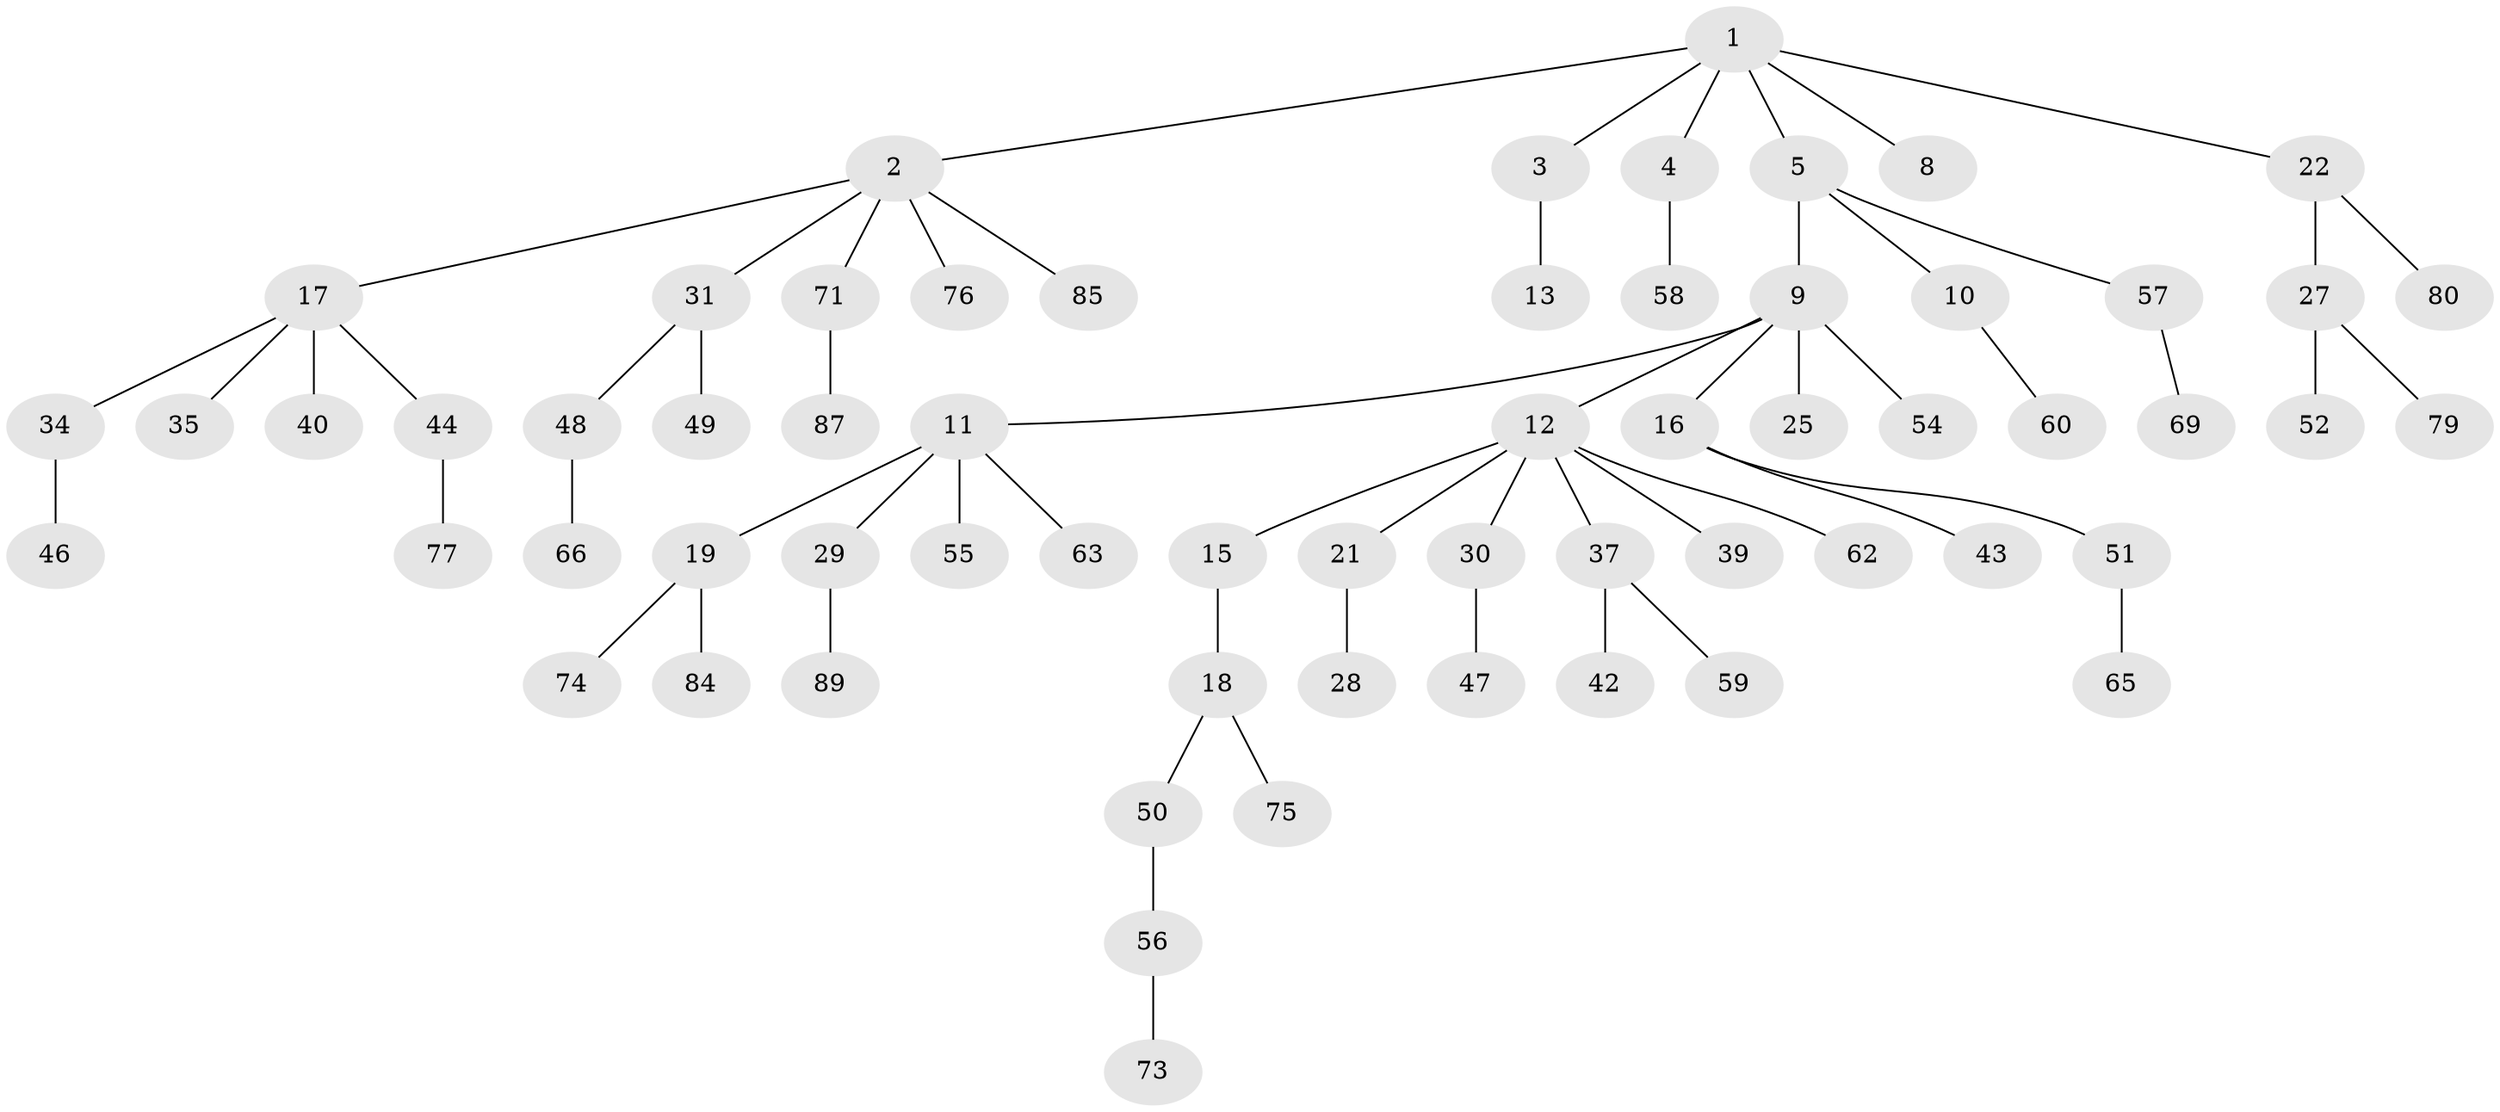 // Generated by graph-tools (version 1.1) at 2025/52/02/27/25 19:52:12]
// undirected, 63 vertices, 62 edges
graph export_dot {
graph [start="1"]
  node [color=gray90,style=filled];
  1 [super="+6"];
  2 [super="+36"];
  3 [super="+23"];
  4;
  5 [super="+7"];
  8 [super="+86"];
  9;
  10;
  11 [super="+14"];
  12 [super="+24"];
  13;
  15;
  16 [super="+41"];
  17 [super="+38"];
  18;
  19 [super="+20"];
  21 [super="+26"];
  22 [super="+90"];
  25;
  27 [super="+78"];
  28 [super="+67"];
  29 [super="+33"];
  30;
  31 [super="+32"];
  34 [super="+53"];
  35;
  37 [super="+72"];
  39;
  40 [super="+70"];
  42 [super="+45"];
  43;
  44 [super="+64"];
  46;
  47;
  48;
  49;
  50;
  51 [super="+61"];
  52 [super="+88"];
  54;
  55;
  56 [super="+68"];
  57 [super="+81"];
  58;
  59;
  60;
  62;
  63;
  65;
  66;
  69;
  71;
  73;
  74;
  75 [super="+83"];
  76;
  77;
  79 [super="+82"];
  80;
  84;
  85;
  87;
  89;
  1 -- 2;
  1 -- 3;
  1 -- 4;
  1 -- 5;
  1 -- 8;
  1 -- 22;
  2 -- 17;
  2 -- 31;
  2 -- 71;
  2 -- 76;
  2 -- 85;
  3 -- 13;
  4 -- 58;
  5 -- 9;
  5 -- 10;
  5 -- 57;
  9 -- 11;
  9 -- 12;
  9 -- 16;
  9 -- 25;
  9 -- 54;
  10 -- 60;
  11 -- 19;
  11 -- 29;
  11 -- 55;
  11 -- 63;
  12 -- 15;
  12 -- 21;
  12 -- 37;
  12 -- 39;
  12 -- 62;
  12 -- 30;
  15 -- 18;
  16 -- 43;
  16 -- 51;
  17 -- 34;
  17 -- 35;
  17 -- 40;
  17 -- 44;
  18 -- 50;
  18 -- 75;
  19 -- 74;
  19 -- 84;
  21 -- 28;
  22 -- 27;
  22 -- 80;
  27 -- 52;
  27 -- 79;
  29 -- 89;
  30 -- 47;
  31 -- 48;
  31 -- 49;
  34 -- 46;
  37 -- 42;
  37 -- 59;
  44 -- 77;
  48 -- 66;
  50 -- 56;
  51 -- 65;
  56 -- 73;
  57 -- 69;
  71 -- 87;
}
